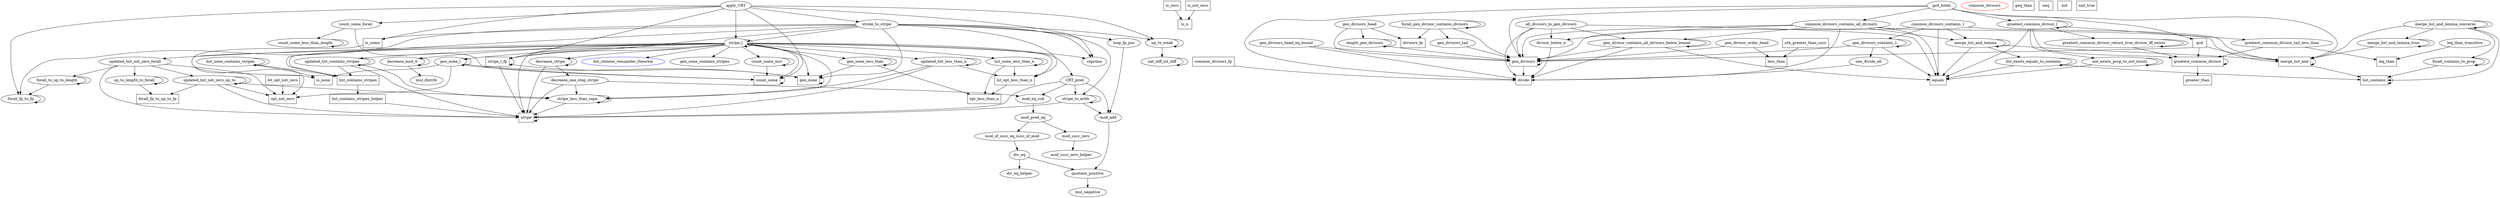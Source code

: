digraph stripe_l {
	mul_negative;
	quotient_positive;
	mod_add;
	mod_succ_zero_helper;
	mod_succ_zero;
	div_eq_helper;
	div_eq;

	mod_of_succ_eq_succ_of_mod;
	mod_pred_eq;

	is_n[shape=box];
	is_none[shape=box];
	is_some[shape=box];
	is_zero[shape=box];
	is_not_zero[shape=box];
	gen_none[shape=box];
	opt_less_than_n[shape=box];
	opt_not_zero[shape=box];
	lst_opt_less_than_n[shape=box];
	lst_opt_not_zero[shape=box];

	gen_none_less_than;
	gen_none_l;

	count_some[shape=box];
	count_some_less_than_length;
	count_some_forall;
	stripe[shape=box];
	list_contains_stripes_helper[shape=box];
	list_contains_stripes[shape=box];

	stripe_less_than_capa;
	list_none_less_than_n;
	list_none_contains_stripes;
	forall_fp_to_fp;
	forall_fp_to_up_to_fp[shape=box];
	forall_to_up_to_length;
	up_to_length_to_forall;
	count_some_incr;
	updated_list_contains_stripes;
	updated_list_less_than_n;
	updated_list_not_zero_up_to;
	updated_list_not_zero_forall;
	stripe_to_arith;
	mod_eq_sub;
	CRT_pred;
	decrease_one_step_stripe;
	decrease_stripe;
	mul_distrib;
	decrease_mod_0;

	stripe_l_fp[shape=box];

	stripe_l;

	nat_diff_int_diff;
	up_to_weak;
	loop_fp_pos;
	stride_to_stripe;
	apply_CRT;

	apply_CRT -> {coprime up_to_weak stripe_l count_some count_some_forall forall_fp_to_fp stripe_l_fp is_some stride_to_stripe}

	stride_to_stripe -> {coprime is_some stripe_l_fp stripe_l gen_none forall_fp_to_fp lst_opt_less_than_n up_to_weak list_contains_stripes stripe_to_arith loop_fp_pos}

	loop_fp_pos -> mod_add;

	up_to_weak -> {up_to_weak nat_diff_int_diff}

	nat_diff_int_diff -> nat_diff_int_diff;

	stripe_l -> CRT_pred;
	stripe_l -> bin_chinese_remainder_theorem;
	stripe_l -> coprime;
	stripe_l -> count_some;
	stripe_l -> count_some_incr;
	stripe_l -> decrease_mod_0;
	stripe_l -> decrease_stripe;
	stripe_l -> gen_none;
	stripe_l -> gen_none_contains_stripes;
	stripe_l -> gen_none_l;
	stripe_l -> gen_none_less_than;
	stripe_l -> list_contains_stripes;
	stripe_l -> list_none_less_than_n;
	stripe_l -> lst_opt_less_than_n;
	stripe_l -> opt_not_zero;
	stripe_l -> stripe;
	stripe_l -> stripe_l;
	stripe_l -> stripe_l_fp;
	stripe_l -> stripe_less_than_capa;
	stripe_l -> updated_list_contains_stripes;
	stripe_l -> updated_list_less_than_n;
	stripe_l -> updated_list_not_zero_forall;

	stripe_l_fp -> gen_none;
	stripe_l_fp -> stripe;
	stripe_l_fp -> stripe_l_fp;

	decrease_mod_0 -> {decrease_mod_0 mul_distrib }

	# mul_distrib;

	decrease_stripe -> {decrease_one_step_stripe decrease_stripe stripe}

	decrease_one_step_stripe -> {stripe stripe_less_than_capa mod_eq_sub}

	CRT_pred -> {stripe stripe_to_arith mod_add mod_eq_sub}

	mod_eq_sub -> {mod_pred_eq}

	stripe_to_arith -> {stripe stripe_to_arith mod_add}

	updated_list_not_zero_forall -> {opt_not_zero stripe forall_to_up_to_length updated_list_not_zero_up_to up_to_length_to_forall }

	updated_list_not_zero_up_to -> {forall_fp_to_up_to_fp opt_not_zero updated_list_not_zero_up_to stripe stripe_less_than_capa}

	updated_list_less_than_n -> {lst_opt_less_than_n stripe updated_list_less_than_n stripe_less_than_capa}

	updated_list_contains_stripes -> {list_contains_stripes updated_list_contains_stripes stripe stripe_less_than_capa}

	count_some_incr -> {count_some count_some_incr}

	up_to_length_to_forall -> {forall_fp_to_up_to_fp up_to_length_to_forall}

	forall_to_up_to_length -> {forall_to_up_to_length forall_fp_to_fp}

	forall_fp_to_fp -> forall_fp_to_fp;

	list_none_contains_stripes -> {list_contains_stripes list_none_contains_stripes is_none}

	list_none_less_than_n -> {opt_less_than_n lst_opt_less_than_n list_none_less_than_n}

	stripe_less_than_capa -> {stripe stripe_less_than_capa}

	list_contains_stripes -> list_contains_stripes_helper;

	list_contains_stripes_helper -> stripe;

	stripe -> stripe;

	count_some_forall -> {count_some count_some_less_than_length}

	count_some_less_than_length -> count_some_less_than_length;

	count_some -> count_some;

	gen_none_l -> {gen_none is_none count_some opt_not_zero gen_none_l}

	gen_none_less_than -> {gen_none opt_less_than_n gen_none_less_than}

	lst_opt_not_zero -> opt_not_zero;

	lst_opt_less_than_n -> opt_less_than_n;

	gen_none -> gen_none;

	is_not_zero -> is_n;

	is_zero -> is_n;

	is_some -> is_none;

	mod_pred_eq -> {mod_succ_zero mod_of_succ_eq_succ_of_mod }

	mod_of_succ_eq_succ_of_mod -> div_eq;

	div_eq -> {div_eq_helper quotient_positive}

	#div_eq_helper

	mod_succ_zero -> mod_succ_zero_helper;

	mod_add -> quotient_positive;

	quotient_positive -> mul_negative;


	## chinese_remainder_theorem

	all_divisors_in_gen_divisors;
	common_divisors[color=red];
	common_divisors_contains_1;
	common_divisors_contains_all_divisors;
	common_divisors_fp[shape=box];
	coprime;
	divide[shape=box];
	divisor_below_n;
	divisors_fp[shape=box];
	equals[shape=box];
	forall_contains_to_prop;
	forall_gen_divisor_contains_divisors;
	gcd[shape=box];
	gcd_holds;
	gen_divisor_contains_all_divisors_below_bound;
	gen_divisor_order_head;
	gen_divisors[shape=box];
	gen_divisors_contains_1;
	gen_divisors_head;
	gen_divisors_head_eq_bound;
	gen_divisors_tail;
	geq_than[shape=box];
	greater_than[shape=box];
	greatest_common_divisor[shape=box];
	greatest_common_divisor_l;
	greatest_common_divisor_return_true_divisor_iff_exists;
	greatest_common_divisor_tail_less_than;
	length_gen_divisors;
	leq_than[shape=box];
	leq_than_transitive;
	less_than[shape=box];
	list_contains[shape=box];
	list_exists_equals_to_contains;
	merge_list_and[shape=box];
	merge_list_and_lemma;
	merge_list_and_lemma_converse;
	merge_list_and_lemma_true;
	neq[shape=box];
	not[shape=box];
	not_exists_prop_to_not_exists;
	nth_greater_than_succ[shape=box];
	one_divide_all;
	snd_true[shape=box];
	bin_chinese_remainder_theorem[color=blue];

	gcd_holds -> {gcd divide common_divisors_contains_all_divisors greatest_common_divisor_l merge_list_and gen_divisors}
	
	gcd -> {greatest_common_divisor merge_list_and gen_divisors}

	greatest_common_divisor_l -> {greatest_common_divisor equals greatest_common_divisor_tail_less_than greatest_common_divisor_l greatest_common_divisor_return_true_divisor_iff_exists not_exists_prop_to_not_exists}

	greatest_common_divisor_return_true_divisor_iff_exists -> {greatest_common_divisor greatest_common_divisor_return_true_divisor_iff_exists}

	greatest_common_divisor_tail_less_than -> {leq_than greatest_common_divisor}

	greatest_common_divisor -> {greater_than greatest_common_divisor}

	common_divisors_contains_all_divisors -> {divide merge_list_and gen_divisors equals divisor_below_n gen_divisor_contains_all_divisors_below_bound merge_list_and_lemma}

	common_divisors_contains_1 -> {merge_list_and gen_divisors equals gen_divisors_contains_1 merge_list_and_lemma}

	merge_list_and_lemma_converse -> {list_contains merge_list_and merge_list_and_lemma_true forall_contains_to_prop merge_list_and_lemma_converse}

	merge_list_and_lemma -> {equals merge_list_and list_exists_equals_to_contains merge_list_and_lemma}

	merge_list_and_lemma_true -> {merge_list_and merge_list_and_lemma_true}

	merge_list_and -> {list_contains merge_list_and}

	forall_contains_to_prop -> {list_contains forall_contains_to_prop}

	not_exists_prop_to_not_exists -> {equals not_exists_prop_to_not_exists}

	#not

	list_exists_equals_to_contains -> {equals list_contains list_exists_equals_to_contains}

	list_contains -> list_contains;

	forall_gen_divisor_contains_divisors -> {gen_divisors divisors_fp gen_divisors_tail forall_gen_divisor_contains_divisors}

	gen_divisors_tail -> {gen_divisors gen_divisors}

	gen_divisors_head -> {gen_divisors divisors_fp length_gen_divisors}

	all_divisors_in_gen_divisors -> {divide gen_divisors equals divisor_below_n gen_divisor_contains_all_divisors_below_bound}

	nth_greater_than_succ -> less_than;

	gen_divisor_order_head -> {less_than gen_divisors}

	gen_divisors_head_eq_bound -> {gen_divisors divide}

	leq_than_transitive -> leq_than;

	gen_divisor_contains_all_divisors_below_bound -> {divide gen_divisors equals gen_divisor_contains_all_divisors_below_bound}

	length_gen_divisors -> {gen_divisors length_gen_divisors}

	gen_divisors_contains_1 -> {gen_divisors equals one_divide_all gen_divisors_contains_1}

	gen_divisors -> {divide gen_divisors}

	common_divisors_fp -> divide;

	divisor_below_n -> divide;

	one_divide_all -> divide;
}

